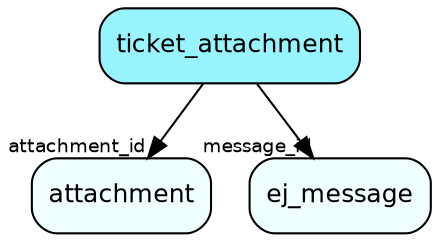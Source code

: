 digraph ticket_attachment  {
node [shape = box style="rounded, filled" fontname = "Helvetica" fontsize = "12" ]
edge [fontname = "Helvetica" fontsize = "9"]

ticket_attachment[fillcolor = "cadetblue1"]
attachment[fillcolor = "azure1"]
ej_message[fillcolor = "azure1"]
ticket_attachment -> attachment [headlabel = "attachment_id"]
ticket_attachment -> ej_message [headlabel = "message_id"]
}
